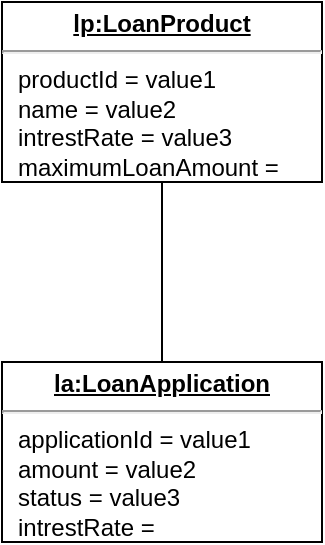 <mxfile version="22.1.21" type="github">
  <diagram name="Page-1" id="RTDrvzLiMqNh0Hz9u7tO">
    <mxGraphModel dx="1050" dy="557" grid="1" gridSize="10" guides="1" tooltips="1" connect="1" arrows="1" fold="1" page="1" pageScale="1" pageWidth="850" pageHeight="1100" math="0" shadow="0">
      <root>
        <mxCell id="0" />
        <mxCell id="1" parent="0" />
        <mxCell id="k9KFmEXwrEPqWjRfYiHs-1" value="&lt;p style=&quot;margin:0px;margin-top:4px;text-align:center;text-decoration:underline;&quot;&gt;&lt;b&gt;lp:LoanProduct&lt;/b&gt;&lt;/p&gt;&lt;hr&gt;&lt;p style=&quot;margin:0px;margin-left:8px;&quot;&gt;productId = value1&lt;br&gt;name = value2&lt;br&gt;intrestRate = value3&lt;/p&gt;&lt;p style=&quot;margin:0px;margin-left:8px;&quot;&gt;maximumLoanAmount =&amp;nbsp;&lt;/p&gt;" style="verticalAlign=top;align=left;overflow=fill;fontSize=12;fontFamily=Helvetica;html=1;whiteSpace=wrap;" vertex="1" parent="1">
          <mxGeometry x="310" y="100" width="160" height="90" as="geometry" />
        </mxCell>
        <mxCell id="k9KFmEXwrEPqWjRfYiHs-2" value="&lt;p style=&quot;margin:0px;margin-top:4px;text-align:center;text-decoration:underline;&quot;&gt;&lt;b&gt;la:LoanApplication&lt;/b&gt;&lt;/p&gt;&lt;hr&gt;&lt;p style=&quot;margin:0px;margin-left:8px;&quot;&gt;applicationId = value1&lt;br&gt;amount = value2&lt;br&gt;status = value3&lt;/p&gt;&lt;p style=&quot;margin:0px;margin-left:8px;&quot;&gt;intrestRate =&lt;/p&gt;" style="verticalAlign=top;align=left;overflow=fill;fontSize=12;fontFamily=Helvetica;html=1;whiteSpace=wrap;" vertex="1" parent="1">
          <mxGeometry x="310" y="280" width="160" height="90" as="geometry" />
        </mxCell>
        <mxCell id="k9KFmEXwrEPqWjRfYiHs-3" value="" style="endArrow=none;html=1;edgeStyle=orthogonalEdgeStyle;rounded=0;exitX=0.5;exitY=1;exitDx=0;exitDy=0;entryX=0.5;entryY=0;entryDx=0;entryDy=0;" edge="1" parent="1" source="k9KFmEXwrEPqWjRfYiHs-1" target="k9KFmEXwrEPqWjRfYiHs-2">
          <mxGeometry relative="1" as="geometry">
            <mxPoint x="380" y="260" as="sourcePoint" />
            <mxPoint x="540" y="260" as="targetPoint" />
          </mxGeometry>
        </mxCell>
      </root>
    </mxGraphModel>
  </diagram>
</mxfile>
